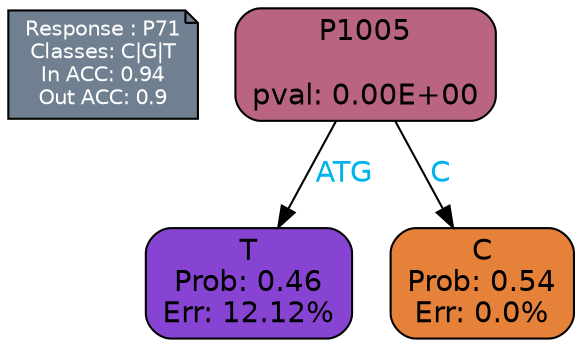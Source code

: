 digraph Tree {
node [shape=box, style="filled, rounded", color="black", fontname=helvetica] ;
graph [ranksep=equally, splines=polylines, bgcolor=transparent, dpi=600] ;
edge [fontname=helvetica] ;
LEGEND [label="Response : P71
Classes: C|G|T
In ACC: 0.94
Out ACC: 0.9
",shape=note,align=left,style=filled,fillcolor="slategray",fontcolor="white",fontsize=10];1 [label="P1005

pval: 0.00E+00", fillcolor="#b96580"] ;
2 [label="T
Prob: 0.46
Err: 12.12%", fillcolor="#8744d2"] ;
3 [label="C
Prob: 0.54
Err: 0.0%", fillcolor="#e58139"] ;
1 -> 2 [label="ATG",fontcolor=deepskyblue2] ;
1 -> 3 [label="C",fontcolor=deepskyblue2] ;
{rank = same; 2;3;}{rank = same; LEGEND;1;}}